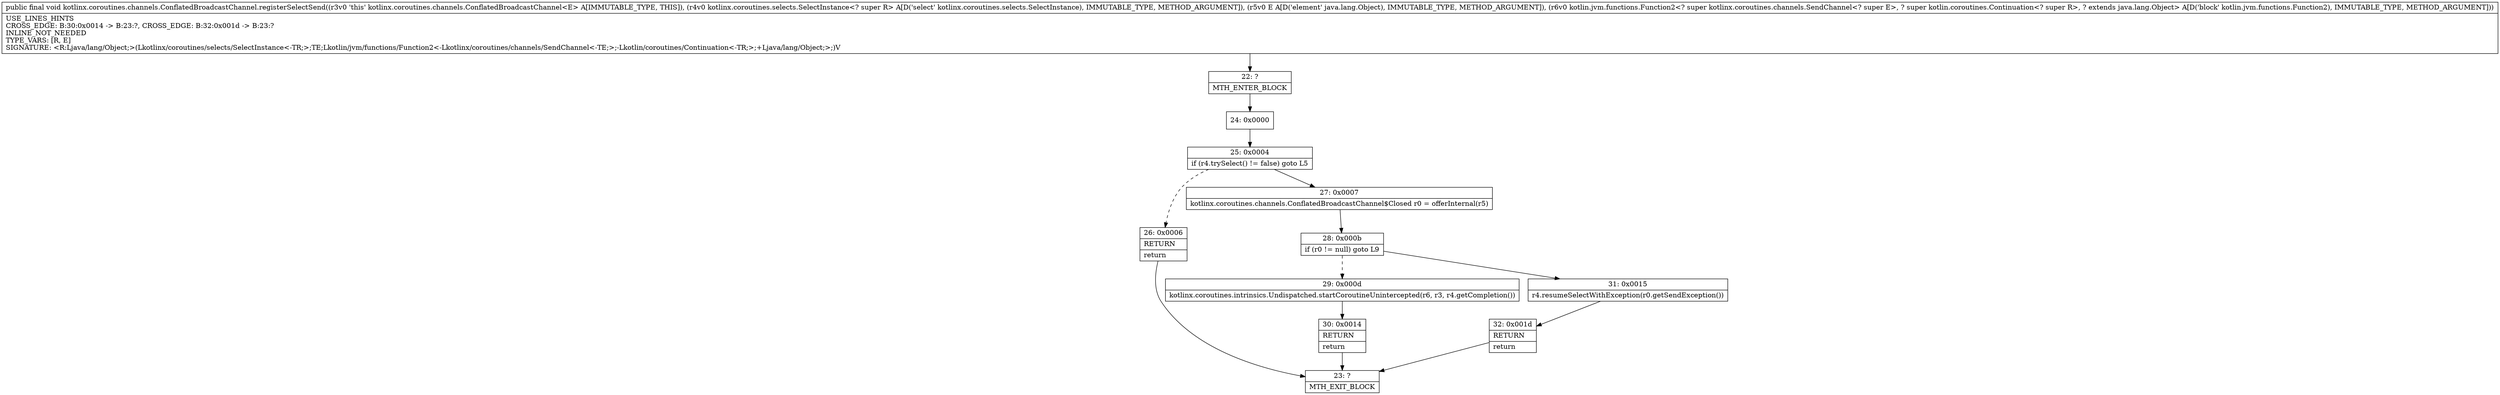 digraph "CFG forkotlinx.coroutines.channels.ConflatedBroadcastChannel.registerSelectSend(Lkotlinx\/coroutines\/selects\/SelectInstance;Ljava\/lang\/Object;Lkotlin\/jvm\/functions\/Function2;)V" {
Node_22 [shape=record,label="{22\:\ ?|MTH_ENTER_BLOCK\l}"];
Node_24 [shape=record,label="{24\:\ 0x0000}"];
Node_25 [shape=record,label="{25\:\ 0x0004|if (r4.trySelect() != false) goto L5\l}"];
Node_26 [shape=record,label="{26\:\ 0x0006|RETURN\l|return\l}"];
Node_23 [shape=record,label="{23\:\ ?|MTH_EXIT_BLOCK\l}"];
Node_27 [shape=record,label="{27\:\ 0x0007|kotlinx.coroutines.channels.ConflatedBroadcastChannel$Closed r0 = offerInternal(r5)\l}"];
Node_28 [shape=record,label="{28\:\ 0x000b|if (r0 != null) goto L9\l}"];
Node_29 [shape=record,label="{29\:\ 0x000d|kotlinx.coroutines.intrinsics.Undispatched.startCoroutineUnintercepted(r6, r3, r4.getCompletion())\l}"];
Node_30 [shape=record,label="{30\:\ 0x0014|RETURN\l|return\l}"];
Node_31 [shape=record,label="{31\:\ 0x0015|r4.resumeSelectWithException(r0.getSendException())\l}"];
Node_32 [shape=record,label="{32\:\ 0x001d|RETURN\l|return\l}"];
MethodNode[shape=record,label="{public final void kotlinx.coroutines.channels.ConflatedBroadcastChannel.registerSelectSend((r3v0 'this' kotlinx.coroutines.channels.ConflatedBroadcastChannel\<E\> A[IMMUTABLE_TYPE, THIS]), (r4v0 kotlinx.coroutines.selects.SelectInstance\<? super R\> A[D('select' kotlinx.coroutines.selects.SelectInstance), IMMUTABLE_TYPE, METHOD_ARGUMENT]), (r5v0 E A[D('element' java.lang.Object), IMMUTABLE_TYPE, METHOD_ARGUMENT]), (r6v0 kotlin.jvm.functions.Function2\<? super kotlinx.coroutines.channels.SendChannel\<? super E\>, ? super kotlin.coroutines.Continuation\<? super R\>, ? extends java.lang.Object\> A[D('block' kotlin.jvm.functions.Function2), IMMUTABLE_TYPE, METHOD_ARGUMENT]))  | USE_LINES_HINTS\lCROSS_EDGE: B:30:0x0014 \-\> B:23:?, CROSS_EDGE: B:32:0x001d \-\> B:23:?\lINLINE_NOT_NEEDED\lTYPE_VARS: [R, E]\lSIGNATURE: \<R:Ljava\/lang\/Object;\>(Lkotlinx\/coroutines\/selects\/SelectInstance\<\-TR;\>;TE;Lkotlin\/jvm\/functions\/Function2\<\-Lkotlinx\/coroutines\/channels\/SendChannel\<\-TE;\>;\-Lkotlin\/coroutines\/Continuation\<\-TR;\>;+Ljava\/lang\/Object;\>;)V\l}"];
MethodNode -> Node_22;Node_22 -> Node_24;
Node_24 -> Node_25;
Node_25 -> Node_26[style=dashed];
Node_25 -> Node_27;
Node_26 -> Node_23;
Node_27 -> Node_28;
Node_28 -> Node_29[style=dashed];
Node_28 -> Node_31;
Node_29 -> Node_30;
Node_30 -> Node_23;
Node_31 -> Node_32;
Node_32 -> Node_23;
}

